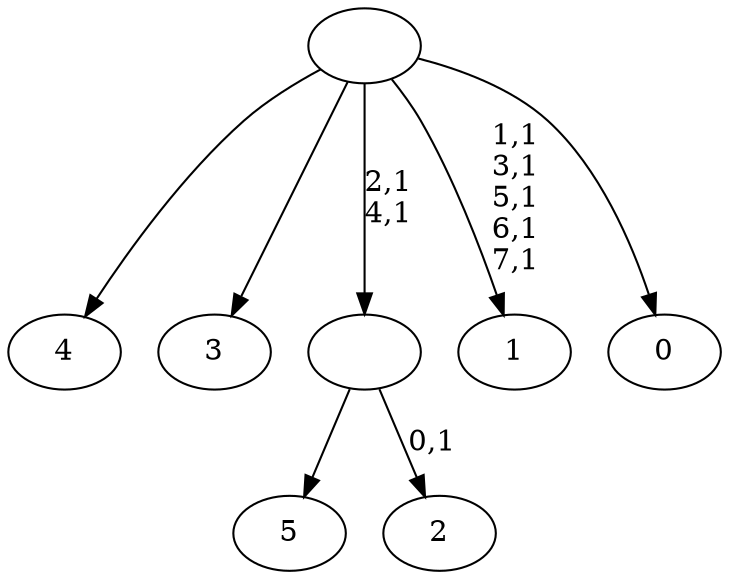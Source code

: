 digraph T {
	14 [label="5"]
	13 [label="4"]
	12 [label="3"]
	11 [label="2"]
	9 [label=""]
	7 [label="1"]
	1 [label="0"]
	0 [label=""]
	9 -> 11 [label="0,1"]
	9 -> 14 [label=""]
	0 -> 7 [label="1,1\n3,1\n5,1\n6,1\n7,1"]
	0 -> 9 [label="2,1\n4,1"]
	0 -> 13 [label=""]
	0 -> 12 [label=""]
	0 -> 1 [label=""]
}
